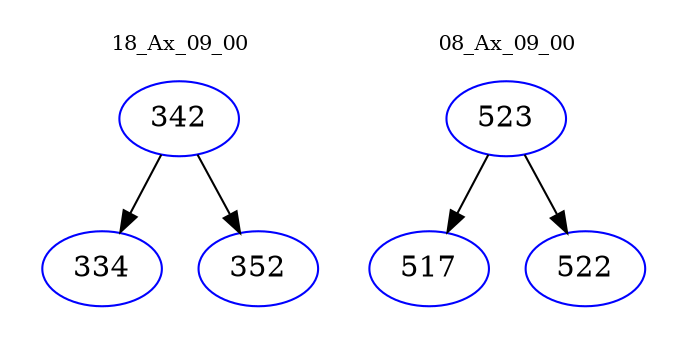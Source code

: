digraph{
subgraph cluster_0 {
color = white
label = "18_Ax_09_00";
fontsize=10;
T0_342 [label="342", color="blue"]
T0_342 -> T0_334 [color="black"]
T0_334 [label="334", color="blue"]
T0_342 -> T0_352 [color="black"]
T0_352 [label="352", color="blue"]
}
subgraph cluster_1 {
color = white
label = "08_Ax_09_00";
fontsize=10;
T1_523 [label="523", color="blue"]
T1_523 -> T1_517 [color="black"]
T1_517 [label="517", color="blue"]
T1_523 -> T1_522 [color="black"]
T1_522 [label="522", color="blue"]
}
}
